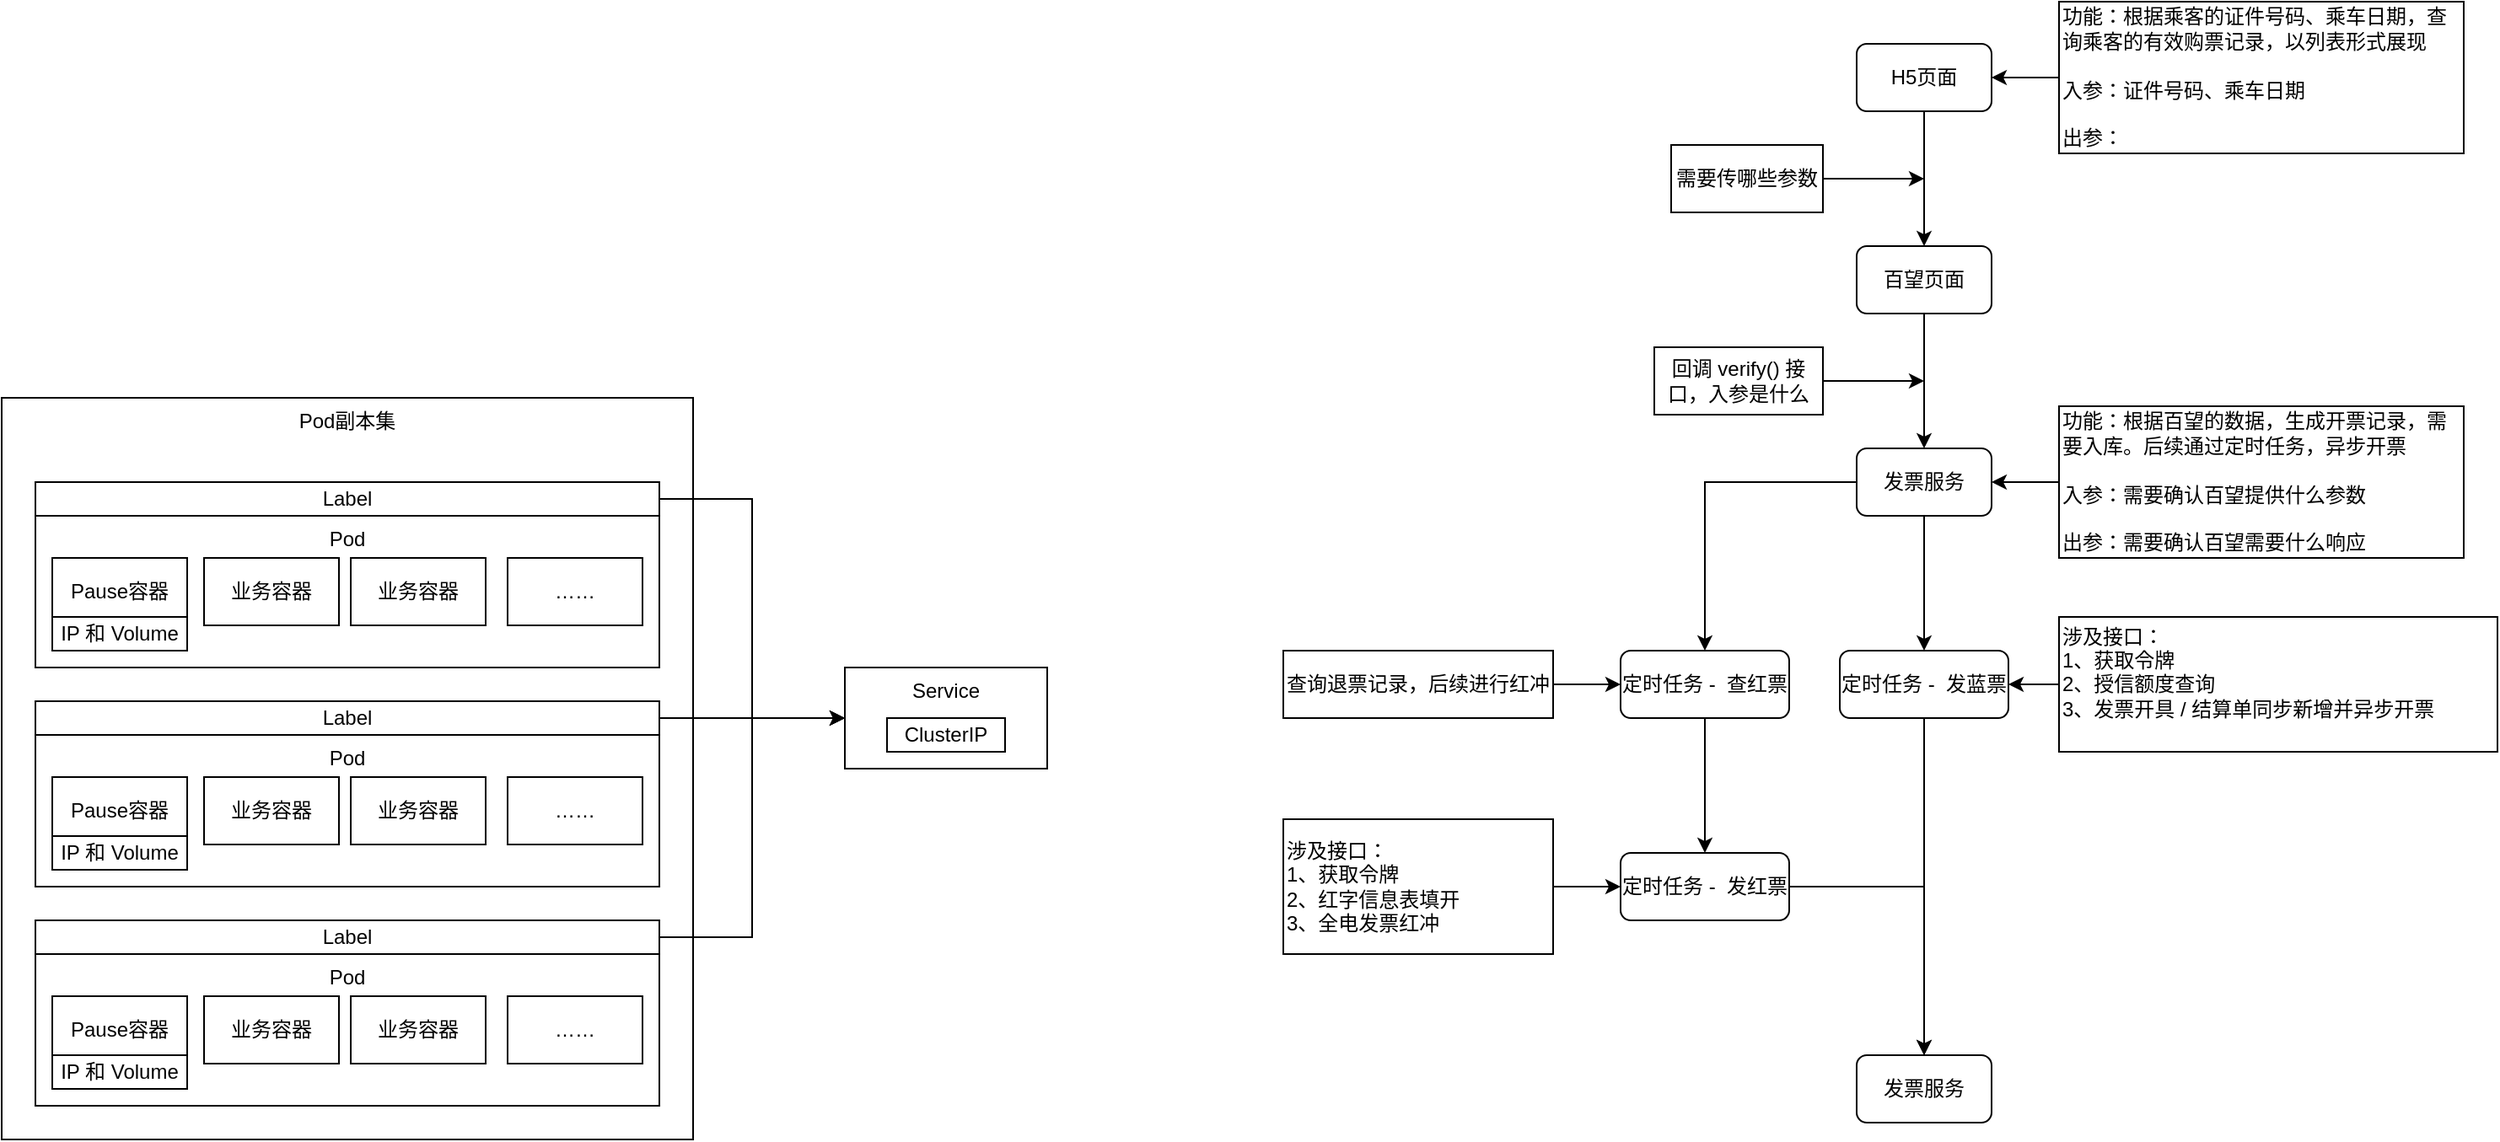 <mxfile version="21.3.8" type="github">
  <diagram name="第 1 页" id="HOC7bNua-bY7ClNRXlTB">
    <mxGraphModel dx="2206" dy="764" grid="1" gridSize="10" guides="1" tooltips="1" connect="1" arrows="1" fold="1" page="1" pageScale="1" pageWidth="827" pageHeight="1169" math="0" shadow="0">
      <root>
        <mxCell id="0" />
        <mxCell id="1" parent="0" />
        <mxCell id="FU--RE4_ICC-AWk_sWPQ-10" style="edgeStyle=orthogonalEdgeStyle;rounded=0;orthogonalLoop=1;jettySize=auto;html=1;" parent="1" source="FU--RE4_ICC-AWk_sWPQ-3" target="FU--RE4_ICC-AWk_sWPQ-5" edge="1">
          <mxGeometry relative="1" as="geometry" />
        </mxCell>
        <mxCell id="FU--RE4_ICC-AWk_sWPQ-3" value="功能：根据乘客的证件号码、乘车日期，查询乘客的有效购票记录，以列表形式展现&lt;br style=&quot;border-color: var(--border-color);&quot;&gt;&lt;span style=&quot;border-color: var(--border-color);&quot;&gt;&lt;br style=&quot;border-color: var(--border-color);&quot;&gt;入参：证件号码、乘车日期&lt;br style=&quot;border-color: var(--border-color);&quot;&gt;&lt;br style=&quot;border-color: var(--border-color);&quot;&gt;出参：&lt;/span&gt;&lt;span style=&quot;&quot;&gt;&lt;br&gt;&lt;/span&gt;" style="rounded=0;whiteSpace=wrap;html=1;align=left;" parent="1" vertex="1">
          <mxGeometry x="440" y="15" width="240" height="90" as="geometry" />
        </mxCell>
        <mxCell id="FU--RE4_ICC-AWk_sWPQ-7" value="" style="edgeStyle=orthogonalEdgeStyle;rounded=0;orthogonalLoop=1;jettySize=auto;html=1;" parent="1" source="FU--RE4_ICC-AWk_sWPQ-5" target="FU--RE4_ICC-AWk_sWPQ-6" edge="1">
          <mxGeometry relative="1" as="geometry" />
        </mxCell>
        <mxCell id="FU--RE4_ICC-AWk_sWPQ-5" value="&lt;span style=&quot;border-color: var(--border-color); text-align: left;&quot;&gt;H5页面&lt;br style=&quot;border-color: var(--border-color);&quot;&gt;&lt;/span&gt;" style="rounded=1;whiteSpace=wrap;html=1;" parent="1" vertex="1">
          <mxGeometry x="320" y="40" width="80" height="40" as="geometry" />
        </mxCell>
        <mxCell id="FU--RE4_ICC-AWk_sWPQ-12" value="" style="edgeStyle=orthogonalEdgeStyle;rounded=0;orthogonalLoop=1;jettySize=auto;html=1;" parent="1" source="FU--RE4_ICC-AWk_sWPQ-6" target="FU--RE4_ICC-AWk_sWPQ-11" edge="1">
          <mxGeometry relative="1" as="geometry" />
        </mxCell>
        <mxCell id="FU--RE4_ICC-AWk_sWPQ-6" value="百望页面" style="whiteSpace=wrap;html=1;rounded=1;" parent="1" vertex="1">
          <mxGeometry x="320" y="160" width="80" height="40" as="geometry" />
        </mxCell>
        <mxCell id="FU--RE4_ICC-AWk_sWPQ-9" style="edgeStyle=orthogonalEdgeStyle;rounded=0;orthogonalLoop=1;jettySize=auto;html=1;" parent="1" source="FU--RE4_ICC-AWk_sWPQ-8" edge="1">
          <mxGeometry relative="1" as="geometry">
            <mxPoint x="360" y="120" as="targetPoint" />
          </mxGeometry>
        </mxCell>
        <mxCell id="FU--RE4_ICC-AWk_sWPQ-8" value="需要传哪些参数" style="rounded=0;whiteSpace=wrap;html=1;" parent="1" vertex="1">
          <mxGeometry x="210" y="100" width="90" height="40" as="geometry" />
        </mxCell>
        <mxCell id="FU--RE4_ICC-AWk_sWPQ-21" style="edgeStyle=orthogonalEdgeStyle;rounded=0;orthogonalLoop=1;jettySize=auto;html=1;" parent="1" source="FU--RE4_ICC-AWk_sWPQ-11" target="FU--RE4_ICC-AWk_sWPQ-20" edge="1">
          <mxGeometry relative="1" as="geometry" />
        </mxCell>
        <mxCell id="FU--RE4_ICC-AWk_sWPQ-31" style="edgeStyle=orthogonalEdgeStyle;rounded=0;orthogonalLoop=1;jettySize=auto;html=1;" parent="1" source="FU--RE4_ICC-AWk_sWPQ-11" target="FU--RE4_ICC-AWk_sWPQ-30" edge="1">
          <mxGeometry relative="1" as="geometry" />
        </mxCell>
        <mxCell id="FU--RE4_ICC-AWk_sWPQ-11" value="发票服务" style="whiteSpace=wrap;html=1;rounded=1;" parent="1" vertex="1">
          <mxGeometry x="320" y="280" width="80" height="40" as="geometry" />
        </mxCell>
        <mxCell id="FU--RE4_ICC-AWk_sWPQ-14" style="edgeStyle=orthogonalEdgeStyle;rounded=0;orthogonalLoop=1;jettySize=auto;html=1;" parent="1" source="FU--RE4_ICC-AWk_sWPQ-13" edge="1">
          <mxGeometry relative="1" as="geometry">
            <mxPoint x="360" y="240" as="targetPoint" />
          </mxGeometry>
        </mxCell>
        <mxCell id="FU--RE4_ICC-AWk_sWPQ-13" value="回调 verify() 接口，入参是什么" style="rounded=0;whiteSpace=wrap;html=1;" parent="1" vertex="1">
          <mxGeometry x="200" y="220" width="100" height="40" as="geometry" />
        </mxCell>
        <mxCell id="FU--RE4_ICC-AWk_sWPQ-16" style="edgeStyle=orthogonalEdgeStyle;rounded=0;orthogonalLoop=1;jettySize=auto;html=1;" parent="1" source="FU--RE4_ICC-AWk_sWPQ-15" target="FU--RE4_ICC-AWk_sWPQ-11" edge="1">
          <mxGeometry relative="1" as="geometry" />
        </mxCell>
        <mxCell id="FU--RE4_ICC-AWk_sWPQ-15" value="功能：根据百望的数据，生成开票记录，需要入库。后续通过定时任务，异步开票&lt;br style=&quot;border-color: var(--border-color);&quot;&gt;&lt;span style=&quot;border-color: var(--border-color);&quot;&gt;&lt;br style=&quot;border-color: var(--border-color);&quot;&gt;入参：需要确认百望提供什么参数&lt;br style=&quot;border-color: var(--border-color);&quot;&gt;&lt;br style=&quot;border-color: var(--border-color);&quot;&gt;出参：需要确认百望需要什么响应&lt;/span&gt;&lt;span style=&quot;&quot;&gt;&lt;br&gt;&lt;/span&gt;" style="rounded=0;whiteSpace=wrap;html=1;align=left;" parent="1" vertex="1">
          <mxGeometry x="440" y="255" width="240" height="90" as="geometry" />
        </mxCell>
        <mxCell id="FU--RE4_ICC-AWk_sWPQ-28" style="edgeStyle=orthogonalEdgeStyle;rounded=0;orthogonalLoop=1;jettySize=auto;html=1;entryX=0.5;entryY=0;entryDx=0;entryDy=0;" parent="1" source="FU--RE4_ICC-AWk_sWPQ-17" target="FU--RE4_ICC-AWk_sWPQ-27" edge="1">
          <mxGeometry relative="1" as="geometry" />
        </mxCell>
        <mxCell id="FU--RE4_ICC-AWk_sWPQ-17" value="定时任务 -&amp;nbsp; 发红票" style="whiteSpace=wrap;html=1;rounded=1;" parent="1" vertex="1">
          <mxGeometry x="180" y="520" width="100" height="40" as="geometry" />
        </mxCell>
        <mxCell id="FU--RE4_ICC-AWk_sWPQ-29" style="edgeStyle=orthogonalEdgeStyle;rounded=0;orthogonalLoop=1;jettySize=auto;html=1;" parent="1" source="FU--RE4_ICC-AWk_sWPQ-20" target="FU--RE4_ICC-AWk_sWPQ-27" edge="1">
          <mxGeometry relative="1" as="geometry" />
        </mxCell>
        <mxCell id="FU--RE4_ICC-AWk_sWPQ-20" value="定时任务 -&amp;nbsp; 发蓝票" style="whiteSpace=wrap;html=1;rounded=1;" parent="1" vertex="1">
          <mxGeometry x="310" y="400" width="100" height="40" as="geometry" />
        </mxCell>
        <mxCell id="FU--RE4_ICC-AWk_sWPQ-24" style="edgeStyle=orthogonalEdgeStyle;rounded=0;orthogonalLoop=1;jettySize=auto;html=1;" parent="1" source="FU--RE4_ICC-AWk_sWPQ-23" target="FU--RE4_ICC-AWk_sWPQ-20" edge="1">
          <mxGeometry relative="1" as="geometry" />
        </mxCell>
        <mxCell id="FU--RE4_ICC-AWk_sWPQ-23" value="涉及接口：&lt;br&gt;1、获取令牌&lt;br&gt;2、授信额度查询&lt;br&gt;3、发票开具 /&amp;nbsp;结算单同步新增并异步开票&lt;span style=&quot;&quot;&gt;&lt;div&gt;&lt;br&gt;&lt;/div&gt;&lt;/span&gt;" style="rounded=0;whiteSpace=wrap;html=1;align=left;" parent="1" vertex="1">
          <mxGeometry x="440" y="380" width="260" height="80" as="geometry" />
        </mxCell>
        <mxCell id="FU--RE4_ICC-AWk_sWPQ-36" style="edgeStyle=orthogonalEdgeStyle;rounded=0;orthogonalLoop=1;jettySize=auto;html=1;entryX=0;entryY=0.5;entryDx=0;entryDy=0;" parent="1" source="FU--RE4_ICC-AWk_sWPQ-25" target="FU--RE4_ICC-AWk_sWPQ-17" edge="1">
          <mxGeometry relative="1" as="geometry" />
        </mxCell>
        <mxCell id="FU--RE4_ICC-AWk_sWPQ-25" value="涉及接口：&lt;br&gt;1、获取令牌&lt;br&gt;&lt;span style=&quot;&quot;&gt;2、红字信息表填开&lt;br&gt;3、全电发票红冲&lt;br&gt;&lt;/span&gt;" style="rounded=0;whiteSpace=wrap;html=1;align=left;" parent="1" vertex="1">
          <mxGeometry x="-20" y="500" width="160" height="80" as="geometry" />
        </mxCell>
        <mxCell id="FU--RE4_ICC-AWk_sWPQ-27" value="发票服务" style="whiteSpace=wrap;html=1;rounded=1;" parent="1" vertex="1">
          <mxGeometry x="320" y="640" width="80" height="40" as="geometry" />
        </mxCell>
        <mxCell id="FU--RE4_ICC-AWk_sWPQ-32" style="edgeStyle=orthogonalEdgeStyle;rounded=0;orthogonalLoop=1;jettySize=auto;html=1;" parent="1" source="FU--RE4_ICC-AWk_sWPQ-30" target="FU--RE4_ICC-AWk_sWPQ-17" edge="1">
          <mxGeometry relative="1" as="geometry" />
        </mxCell>
        <mxCell id="FU--RE4_ICC-AWk_sWPQ-30" value="定时任务 -&amp;nbsp; 查红票" style="whiteSpace=wrap;html=1;rounded=1;" parent="1" vertex="1">
          <mxGeometry x="180" y="400" width="100" height="40" as="geometry" />
        </mxCell>
        <mxCell id="FU--RE4_ICC-AWk_sWPQ-35" style="edgeStyle=orthogonalEdgeStyle;rounded=0;orthogonalLoop=1;jettySize=auto;html=1;" parent="1" source="FU--RE4_ICC-AWk_sWPQ-33" target="FU--RE4_ICC-AWk_sWPQ-30" edge="1">
          <mxGeometry relative="1" as="geometry" />
        </mxCell>
        <mxCell id="FU--RE4_ICC-AWk_sWPQ-33" value="&lt;span style=&quot;&quot;&gt;查询退票记录，后续进行红冲&lt;br&gt;&lt;/span&gt;" style="rounded=0;whiteSpace=wrap;html=1;align=left;" parent="1" vertex="1">
          <mxGeometry x="-20" y="400" width="160" height="40" as="geometry" />
        </mxCell>
        <mxCell id="kJ-RgNJBBdPj5PcARNe8-33" value="" style="group;verticalAlign=top;" vertex="1" connectable="0" parent="1">
          <mxGeometry x="-760" y="300" width="390" height="390" as="geometry" />
        </mxCell>
        <mxCell id="kJ-RgNJBBdPj5PcARNe8-61" value="Pod副本集" style="rounded=0;whiteSpace=wrap;html=1;verticalAlign=top;" vertex="1" parent="kJ-RgNJBBdPj5PcARNe8-33">
          <mxGeometry x="-20" y="-50" width="410" height="440" as="geometry" />
        </mxCell>
        <mxCell id="kJ-RgNJBBdPj5PcARNe8-1" value="Pod" style="rounded=0;whiteSpace=wrap;html=1;verticalAlign=top;" vertex="1" parent="kJ-RgNJBBdPj5PcARNe8-33">
          <mxGeometry y="20" width="370" height="90" as="geometry" />
        </mxCell>
        <mxCell id="kJ-RgNJBBdPj5PcARNe8-3" value="Pause容器" style="rounded=0;whiteSpace=wrap;html=1;" vertex="1" parent="kJ-RgNJBBdPj5PcARNe8-33">
          <mxGeometry x="10" y="45" width="80" height="40" as="geometry" />
        </mxCell>
        <mxCell id="kJ-RgNJBBdPj5PcARNe8-6" value="业务容器" style="rounded=0;whiteSpace=wrap;html=1;" vertex="1" parent="kJ-RgNJBBdPj5PcARNe8-33">
          <mxGeometry x="100" y="45" width="80" height="40" as="geometry" />
        </mxCell>
        <mxCell id="kJ-RgNJBBdPj5PcARNe8-7" value="业务容器" style="rounded=0;whiteSpace=wrap;html=1;" vertex="1" parent="kJ-RgNJBBdPj5PcARNe8-33">
          <mxGeometry x="187" y="45" width="80" height="40" as="geometry" />
        </mxCell>
        <mxCell id="kJ-RgNJBBdPj5PcARNe8-8" value="……" style="rounded=0;whiteSpace=wrap;html=1;" vertex="1" parent="kJ-RgNJBBdPj5PcARNe8-33">
          <mxGeometry x="280" y="45" width="80" height="40" as="geometry" />
        </mxCell>
        <mxCell id="kJ-RgNJBBdPj5PcARNe8-9" value="IP 和 Volume" style="rounded=0;whiteSpace=wrap;html=1;" vertex="1" parent="kJ-RgNJBBdPj5PcARNe8-33">
          <mxGeometry x="10" y="80" width="80" height="20" as="geometry" />
        </mxCell>
        <mxCell id="kJ-RgNJBBdPj5PcARNe8-13" value="Label" style="rounded=0;whiteSpace=wrap;html=1;" vertex="1" parent="kJ-RgNJBBdPj5PcARNe8-33">
          <mxGeometry width="370" height="20" as="geometry" />
        </mxCell>
        <mxCell id="kJ-RgNJBBdPj5PcARNe8-34" value="" style="group" vertex="1" connectable="0" parent="1">
          <mxGeometry x="-760" y="430" width="370" height="110" as="geometry" />
        </mxCell>
        <mxCell id="kJ-RgNJBBdPj5PcARNe8-35" value="Pod" style="rounded=0;whiteSpace=wrap;html=1;verticalAlign=top;" vertex="1" parent="kJ-RgNJBBdPj5PcARNe8-34">
          <mxGeometry y="20" width="370" height="90" as="geometry" />
        </mxCell>
        <mxCell id="kJ-RgNJBBdPj5PcARNe8-36" value="Pause容器" style="rounded=0;whiteSpace=wrap;html=1;" vertex="1" parent="kJ-RgNJBBdPj5PcARNe8-34">
          <mxGeometry x="10" y="45" width="80" height="40" as="geometry" />
        </mxCell>
        <mxCell id="kJ-RgNJBBdPj5PcARNe8-37" value="业务容器" style="rounded=0;whiteSpace=wrap;html=1;" vertex="1" parent="kJ-RgNJBBdPj5PcARNe8-34">
          <mxGeometry x="100" y="45" width="80" height="40" as="geometry" />
        </mxCell>
        <mxCell id="kJ-RgNJBBdPj5PcARNe8-38" value="业务容器" style="rounded=0;whiteSpace=wrap;html=1;" vertex="1" parent="kJ-RgNJBBdPj5PcARNe8-34">
          <mxGeometry x="187" y="45" width="80" height="40" as="geometry" />
        </mxCell>
        <mxCell id="kJ-RgNJBBdPj5PcARNe8-39" value="……" style="rounded=0;whiteSpace=wrap;html=1;" vertex="1" parent="kJ-RgNJBBdPj5PcARNe8-34">
          <mxGeometry x="280" y="45" width="80" height="40" as="geometry" />
        </mxCell>
        <mxCell id="kJ-RgNJBBdPj5PcARNe8-40" value="IP 和 Volume" style="rounded=0;whiteSpace=wrap;html=1;" vertex="1" parent="kJ-RgNJBBdPj5PcARNe8-34">
          <mxGeometry x="10" y="80" width="80" height="20" as="geometry" />
        </mxCell>
        <mxCell id="kJ-RgNJBBdPj5PcARNe8-41" value="Label" style="rounded=0;whiteSpace=wrap;html=1;" vertex="1" parent="kJ-RgNJBBdPj5PcARNe8-34">
          <mxGeometry width="370" height="20" as="geometry" />
        </mxCell>
        <mxCell id="kJ-RgNJBBdPj5PcARNe8-42" value="" style="group" vertex="1" connectable="0" parent="1">
          <mxGeometry x="-760" y="560" width="370" height="110" as="geometry" />
        </mxCell>
        <mxCell id="kJ-RgNJBBdPj5PcARNe8-43" value="Pod" style="rounded=0;whiteSpace=wrap;html=1;verticalAlign=top;" vertex="1" parent="kJ-RgNJBBdPj5PcARNe8-42">
          <mxGeometry y="20" width="370" height="90" as="geometry" />
        </mxCell>
        <mxCell id="kJ-RgNJBBdPj5PcARNe8-44" value="Pause容器" style="rounded=0;whiteSpace=wrap;html=1;" vertex="1" parent="kJ-RgNJBBdPj5PcARNe8-42">
          <mxGeometry x="10" y="45" width="80" height="40" as="geometry" />
        </mxCell>
        <mxCell id="kJ-RgNJBBdPj5PcARNe8-45" value="业务容器" style="rounded=0;whiteSpace=wrap;html=1;" vertex="1" parent="kJ-RgNJBBdPj5PcARNe8-42">
          <mxGeometry x="100" y="45" width="80" height="40" as="geometry" />
        </mxCell>
        <mxCell id="kJ-RgNJBBdPj5PcARNe8-46" value="业务容器" style="rounded=0;whiteSpace=wrap;html=1;" vertex="1" parent="kJ-RgNJBBdPj5PcARNe8-42">
          <mxGeometry x="187" y="45" width="80" height="40" as="geometry" />
        </mxCell>
        <mxCell id="kJ-RgNJBBdPj5PcARNe8-47" value="……" style="rounded=0;whiteSpace=wrap;html=1;" vertex="1" parent="kJ-RgNJBBdPj5PcARNe8-42">
          <mxGeometry x="280" y="45" width="80" height="40" as="geometry" />
        </mxCell>
        <mxCell id="kJ-RgNJBBdPj5PcARNe8-48" value="IP 和 Volume" style="rounded=0;whiteSpace=wrap;html=1;" vertex="1" parent="kJ-RgNJBBdPj5PcARNe8-42">
          <mxGeometry x="10" y="80" width="80" height="20" as="geometry" />
        </mxCell>
        <mxCell id="kJ-RgNJBBdPj5PcARNe8-49" value="Label" style="rounded=0;whiteSpace=wrap;html=1;" vertex="1" parent="kJ-RgNJBBdPj5PcARNe8-42">
          <mxGeometry width="370" height="20" as="geometry" />
        </mxCell>
        <mxCell id="kJ-RgNJBBdPj5PcARNe8-50" value="" style="group" vertex="1" connectable="0" parent="1">
          <mxGeometry x="-280" y="410" width="120" height="60" as="geometry" />
        </mxCell>
        <mxCell id="kJ-RgNJBBdPj5PcARNe8-11" value="Service" style="rounded=0;whiteSpace=wrap;html=1;verticalAlign=top;" vertex="1" parent="kJ-RgNJBBdPj5PcARNe8-50">
          <mxGeometry width="120" height="60" as="geometry" />
        </mxCell>
        <mxCell id="kJ-RgNJBBdPj5PcARNe8-12" value="ClusterIP" style="rounded=0;whiteSpace=wrap;html=1;" vertex="1" parent="kJ-RgNJBBdPj5PcARNe8-50">
          <mxGeometry x="25" y="30" width="70" height="20" as="geometry" />
        </mxCell>
        <mxCell id="kJ-RgNJBBdPj5PcARNe8-55" style="edgeStyle=orthogonalEdgeStyle;rounded=0;orthogonalLoop=1;jettySize=auto;html=1;entryX=0;entryY=0.5;entryDx=0;entryDy=0;" edge="1" parent="1" source="kJ-RgNJBBdPj5PcARNe8-41" target="kJ-RgNJBBdPj5PcARNe8-11">
          <mxGeometry relative="1" as="geometry" />
        </mxCell>
        <mxCell id="kJ-RgNJBBdPj5PcARNe8-56" style="edgeStyle=orthogonalEdgeStyle;rounded=0;orthogonalLoop=1;jettySize=auto;html=1;entryX=0;entryY=0.5;entryDx=0;entryDy=0;" edge="1" parent="1" source="kJ-RgNJBBdPj5PcARNe8-13" target="kJ-RgNJBBdPj5PcARNe8-11">
          <mxGeometry relative="1" as="geometry" />
        </mxCell>
        <mxCell id="kJ-RgNJBBdPj5PcARNe8-57" style="edgeStyle=orthogonalEdgeStyle;rounded=0;orthogonalLoop=1;jettySize=auto;html=1;entryX=0;entryY=0.5;entryDx=0;entryDy=0;" edge="1" parent="1" source="kJ-RgNJBBdPj5PcARNe8-49" target="kJ-RgNJBBdPj5PcARNe8-11">
          <mxGeometry relative="1" as="geometry" />
        </mxCell>
      </root>
    </mxGraphModel>
  </diagram>
</mxfile>
